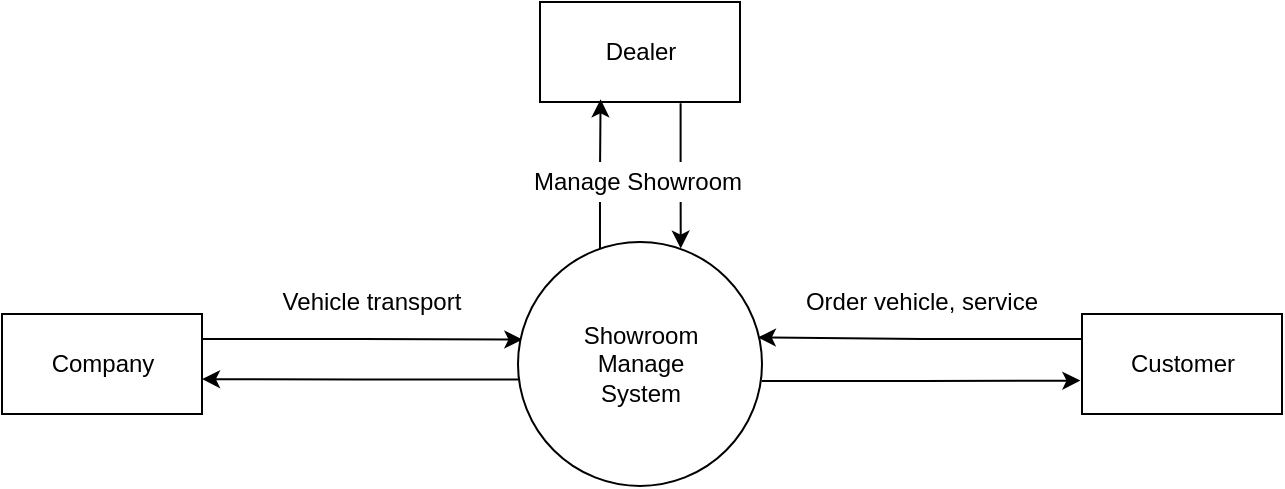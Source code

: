 <mxfile version="15.2.9" type="device"><diagram id="tYpLmZuZPwzbAjjg21Le" name="Page-1"><mxGraphModel dx="2370" dy="1270" grid="1" gridSize="10" guides="1" tooltips="1" connect="1" arrows="1" fold="1" page="1" pageScale="1" pageWidth="827" pageHeight="1169" math="0" shadow="0"><root><mxCell id="0"/><mxCell id="1" parent="0"/><mxCell id="EmjsvD8J_9Qz5rDz-QL6-21" style="edgeStyle=orthogonalEdgeStyle;rounded=0;orthogonalLoop=1;jettySize=auto;html=1;exitX=1;exitY=0.25;exitDx=0;exitDy=0;entryX=0.018;entryY=0.4;entryDx=0;entryDy=0;entryPerimeter=0;" parent="1" source="EmjsvD8J_9Qz5rDz-QL6-5" target="EmjsvD8J_9Qz5rDz-QL6-10" edge="1"><mxGeometry relative="1" as="geometry"/></mxCell><mxCell id="EmjsvD8J_9Qz5rDz-QL6-5" value="Company" style="html=1;dashed=0;whitespace=wrap;" parent="1" vertex="1"><mxGeometry x="60" y="276" width="100" height="50" as="geometry"/></mxCell><mxCell id="EmjsvD8J_9Qz5rDz-QL6-16" style="edgeStyle=orthogonalEdgeStyle;rounded=0;orthogonalLoop=1;jettySize=auto;html=1;entryX=0.667;entryY=0.027;entryDx=0;entryDy=0;exitX=0.703;exitY=1.013;exitDx=0;exitDy=0;exitPerimeter=0;entryPerimeter=0;" parent="1" source="EmjsvD8J_9Qz5rDz-QL6-6" target="EmjsvD8J_9Qz5rDz-QL6-10" edge="1"><mxGeometry relative="1" as="geometry"/></mxCell><mxCell id="EmjsvD8J_9Qz5rDz-QL6-6" value="Dealer" style="html=1;dashed=0;whitespace=wrap;" parent="1" vertex="1"><mxGeometry x="329" y="120" width="100" height="50" as="geometry"/></mxCell><mxCell id="EmjsvD8J_9Qz5rDz-QL6-22" style="edgeStyle=orthogonalEdgeStyle;rounded=0;orthogonalLoop=1;jettySize=auto;html=1;exitX=0;exitY=0.25;exitDx=0;exitDy=0;entryX=0.983;entryY=0.391;entryDx=0;entryDy=0;entryPerimeter=0;" parent="1" source="EmjsvD8J_9Qz5rDz-QL6-7" target="EmjsvD8J_9Qz5rDz-QL6-10" edge="1"><mxGeometry relative="1" as="geometry"><mxPoint x="441" y="288" as="targetPoint"/></mxGeometry></mxCell><mxCell id="EmjsvD8J_9Qz5rDz-QL6-7" value="Customer" style="html=1;dashed=0;whitespace=wrap;" parent="1" vertex="1"><mxGeometry x="600" y="276" width="100" height="50" as="geometry"/></mxCell><mxCell id="EmjsvD8J_9Qz5rDz-QL6-20" style="edgeStyle=orthogonalEdgeStyle;rounded=0;orthogonalLoop=1;jettySize=auto;html=1;entryX=1;entryY=0.651;entryDx=0;entryDy=0;entryPerimeter=0;exitX=0.003;exitY=0.564;exitDx=0;exitDy=0;exitPerimeter=0;" parent="1" source="EmjsvD8J_9Qz5rDz-QL6-10" target="EmjsvD8J_9Qz5rDz-QL6-5" edge="1"><mxGeometry relative="1" as="geometry"/></mxCell><mxCell id="EmjsvD8J_9Qz5rDz-QL6-23" style="edgeStyle=orthogonalEdgeStyle;rounded=0;orthogonalLoop=1;jettySize=auto;html=1;entryX=-0.008;entryY=0.666;entryDx=0;entryDy=0;exitX=0.999;exitY=0.57;exitDx=0;exitDy=0;exitPerimeter=0;entryPerimeter=0;" parent="1" source="EmjsvD8J_9Qz5rDz-QL6-10" target="EmjsvD8J_9Qz5rDz-QL6-7" edge="1"><mxGeometry relative="1" as="geometry"/></mxCell><mxCell id="EmjsvD8J_9Qz5rDz-QL6-25" style="edgeStyle=orthogonalEdgeStyle;rounded=0;orthogonalLoop=1;jettySize=auto;html=1;entryX=0.303;entryY=0.973;entryDx=0;entryDy=0;entryPerimeter=0;exitX=0.336;exitY=0.03;exitDx=0;exitDy=0;exitPerimeter=0;" parent="1" source="EmjsvD8J_9Qz5rDz-QL6-10" target="EmjsvD8J_9Qz5rDz-QL6-6" edge="1"><mxGeometry relative="1" as="geometry"/></mxCell><mxCell id="EmjsvD8J_9Qz5rDz-QL6-10" value="Showroom&lt;br&gt;Manage&lt;br&gt;System" style="shape=ellipse;html=1;dashed=0;whitespace=wrap;aspect=fixed;perimeter=ellipsePerimeter;verticalAlign=middle;horizontal=1;" parent="1" vertex="1"><mxGeometry x="318" y="240" width="122" height="122" as="geometry"/></mxCell><mxCell id="EmjsvD8J_9Qz5rDz-QL6-26" value="Vehicle transport" style="text;html=1;strokeColor=none;fillColor=none;align=center;verticalAlign=middle;whiteSpace=wrap;rounded=0;" parent="1" vertex="1"><mxGeometry x="190" y="260" width="110" height="20" as="geometry"/></mxCell><mxCell id="EmjsvD8J_9Qz5rDz-QL6-27" value="Order vehicle, service" style="text;html=1;strokeColor=none;fillColor=none;align=center;verticalAlign=middle;whiteSpace=wrap;rounded=0;" parent="1" vertex="1"><mxGeometry x="460" y="260" width="120" height="20" as="geometry"/></mxCell><mxCell id="EmjsvD8J_9Qz5rDz-QL6-29" value="Manage Showroom" style="text;html=1;strokeColor=none;fillColor=default;align=center;verticalAlign=middle;whiteSpace=wrap;rounded=0;" parent="1" vertex="1"><mxGeometry x="318" y="200" width="120" height="20" as="geometry"/></mxCell></root></mxGraphModel></diagram></mxfile>